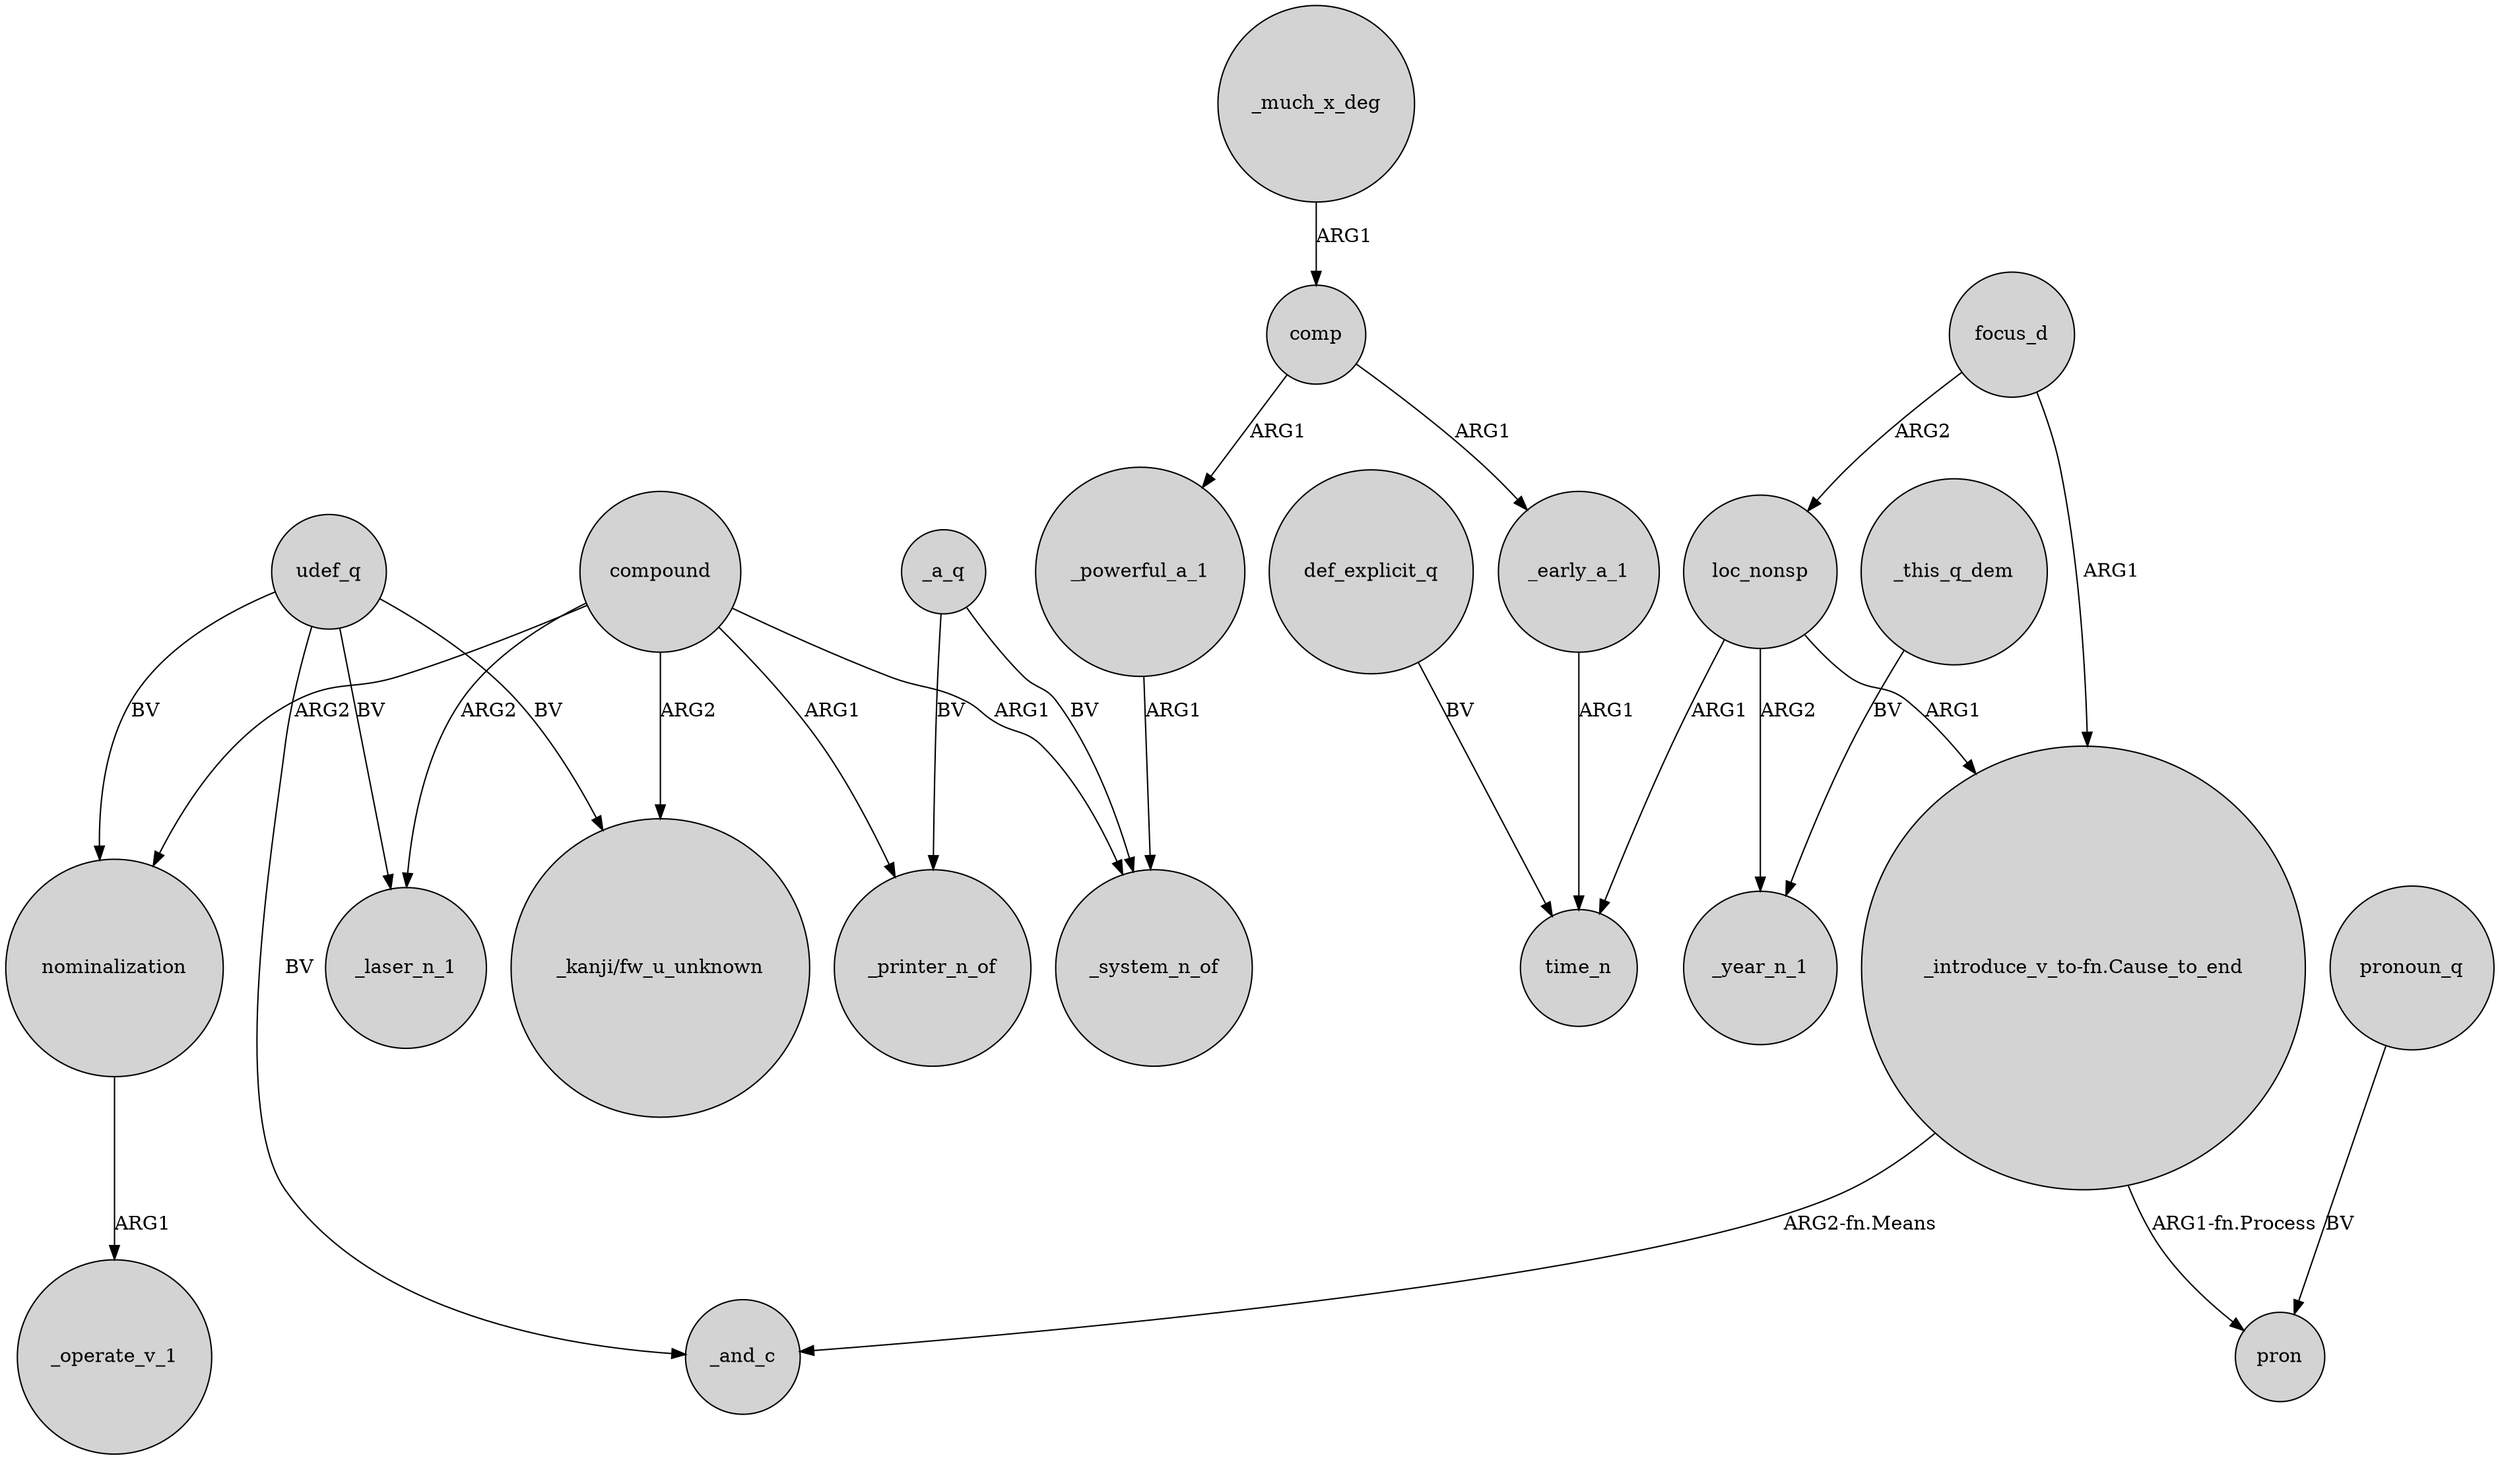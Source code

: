 digraph {
	node [shape=circle style=filled]
	_early_a_1 -> time_n [label=ARG1]
	compound -> _system_n_of [label=ARG1]
	comp -> _powerful_a_1 [label=ARG1]
	udef_q -> nominalization [label=BV]
	nominalization -> _operate_v_1 [label=ARG1]
	comp -> _early_a_1 [label=ARG1]
	focus_d -> loc_nonsp [label=ARG2]
	udef_q -> _and_c [label=BV]
	loc_nonsp -> _year_n_1 [label=ARG2]
	compound -> nominalization [label=ARG2]
	udef_q -> _laser_n_1 [label=BV]
	pronoun_q -> pron [label=BV]
	compound -> "_kanji/fw_u_unknown" [label=ARG2]
	"_introduce_v_to-fn.Cause_to_end" -> _and_c [label="ARG2-fn.Means"]
	_a_q -> _printer_n_of [label=BV]
	"_introduce_v_to-fn.Cause_to_end" -> pron [label="ARG1-fn.Process"]
	_this_q_dem -> _year_n_1 [label=BV]
	loc_nonsp -> time_n [label=ARG1]
	_powerful_a_1 -> _system_n_of [label=ARG1]
	compound -> _laser_n_1 [label=ARG2]
	loc_nonsp -> "_introduce_v_to-fn.Cause_to_end" [label=ARG1]
	udef_q -> "_kanji/fw_u_unknown" [label=BV]
	def_explicit_q -> time_n [label=BV]
	_much_x_deg -> comp [label=ARG1]
	compound -> _printer_n_of [label=ARG1]
	focus_d -> "_introduce_v_to-fn.Cause_to_end" [label=ARG1]
	_a_q -> _system_n_of [label=BV]
}
